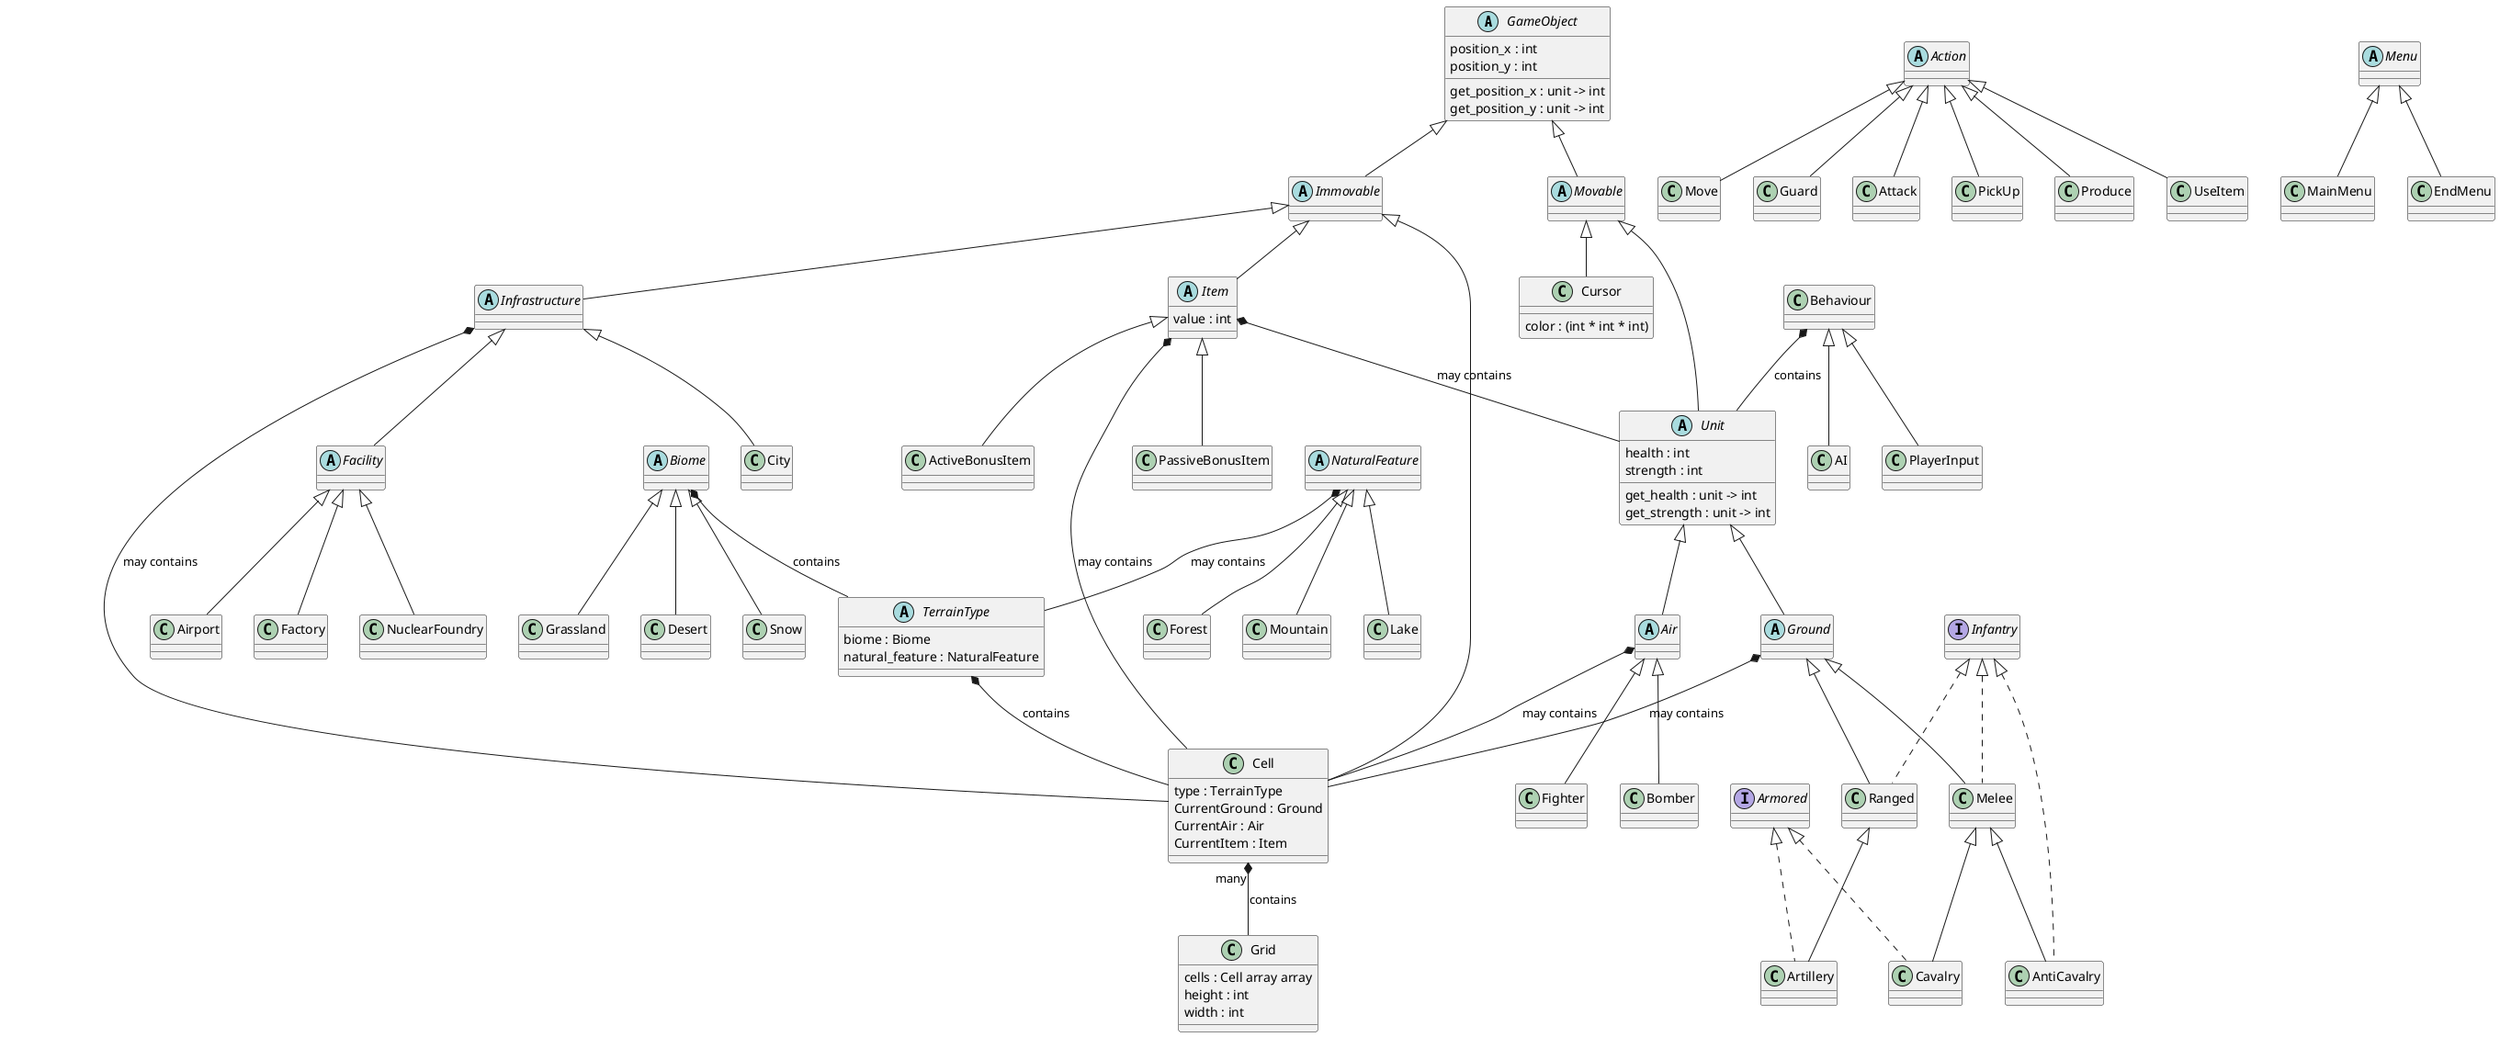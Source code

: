 @startuml
abstract class GameObject {
    {field} position_x : int
    {field} position_y : int
    {method} get_position_x : unit -> int
    {method} get_position_y : unit -> int
}

abstract class Immovable {

}

abstract class Movable {

}

class Cell {
    type : TerrainType
    CurrentGround : Ground
    CurrentAir : Air
    CurrentItem : Item
}

abstract class TerrainType {
    biome : Biome
    natural_feature : NaturalFeature
}

abstract class Infrastructure {

}

class City {

}

abstract class Facility {

}

abstract class Unit {
    {field} health : int
    {field} strength : int
    {method} get_health : unit -> int
    {method} get_strength : unit -> int
}

abstract class Ground {

}

abstract class Air {

}

class Melee {

}

class Cavalry {

}

class AntiCavalry {

}

class Artillery {

}

class Ranged {

}

class Fighter {

}

class Bomber {

}

abstract class Item {
    value : int
}

class PassiveBonusItem {

}

class ActiveBonusItem {

}

class Cursor {
    color : (int * int * int)
}

abstract class Biome {

}

class Grassland {

}

class Desert {

}

class Snow {

}

class Mountain {

}

class Airport {

}

class Factory {

}

class NuclearFoundry {

}

class Lake {

}

class Forest {

}

abstract class NaturalFeature {

}

interface Infantry {

}

interface Armored {

}

class Grid {
    cells : Cell array array
    height : int
    width : int
}

abstract class Action {

}

class Move {

}

class Guard {

}

class Attack {

}

class PickUp {

}

class Produce {

}

abstract class Menu {

}

class MainMenu {

}

class EndMenu {

}

class Behaviour {

}

class PlayerInput {

}

class AI {

}

' Implements
Infantry <|.. Melee
Infantry <|.. Ranged
Infantry <|.. AntiCavalry
Armored <|.. Cavalry
Armored <|.. Artillery
' Inheritance
GameObject <|-- Immovable
GameObject <|-- Movable
Movable <|-- Cursor
Movable <|-- Unit
Immovable <|-- Item
Immovable <|-- Cell
Immovable <|-- Infrastructure
Unit <|-- Ground
Unit <|-- Air
Ground <|-- Melee
Ground <|-- Ranged
Ranged <|-- Artillery
Melee <|-- Cavalry
Melee <|-- AntiCavalry
Air <|-- Bomber
Air <|-- Fighter
Infrastructure <|-- City
Infrastructure <|-- Facility
NaturalFeature <|-- Forest
NaturalFeature <|-- Lake
NaturalFeature <|-- Mountain
Biome <|-- Desert
Biome <|-- Grassland
Biome <|-- Snow
Facility <|-- Airport
Facility <|-- Factory
Facility <|-- NuclearFoundry
Action <|-- Move
Action <|-- Attack
Action <|-- PickUp
Action <|-- Produce
Action <|-- Guard
Action <|-- UseItem
Menu <|-- MainMenu
Menu <|-- EndMenu
Behaviour <|-- PlayerInput
Behaviour <|-- AI
Item <|-- PassiveBonusItem
Item <|-- ActiveBonusItem

' Links
TerrainType *-- Cell : contains
Ground *-- Cell : may contains
Air *-- Cell : may contains
Item *-- Cell : may contains
Item *-- Unit : may contains
Infrastructure *-- Cell : may contains
Biome *-- TerrainType : contains
NaturalFeature *-- TerrainType : may contains
Cell "many" *-- Grid : contains
Behaviour *-- Unit : contains
@enduml